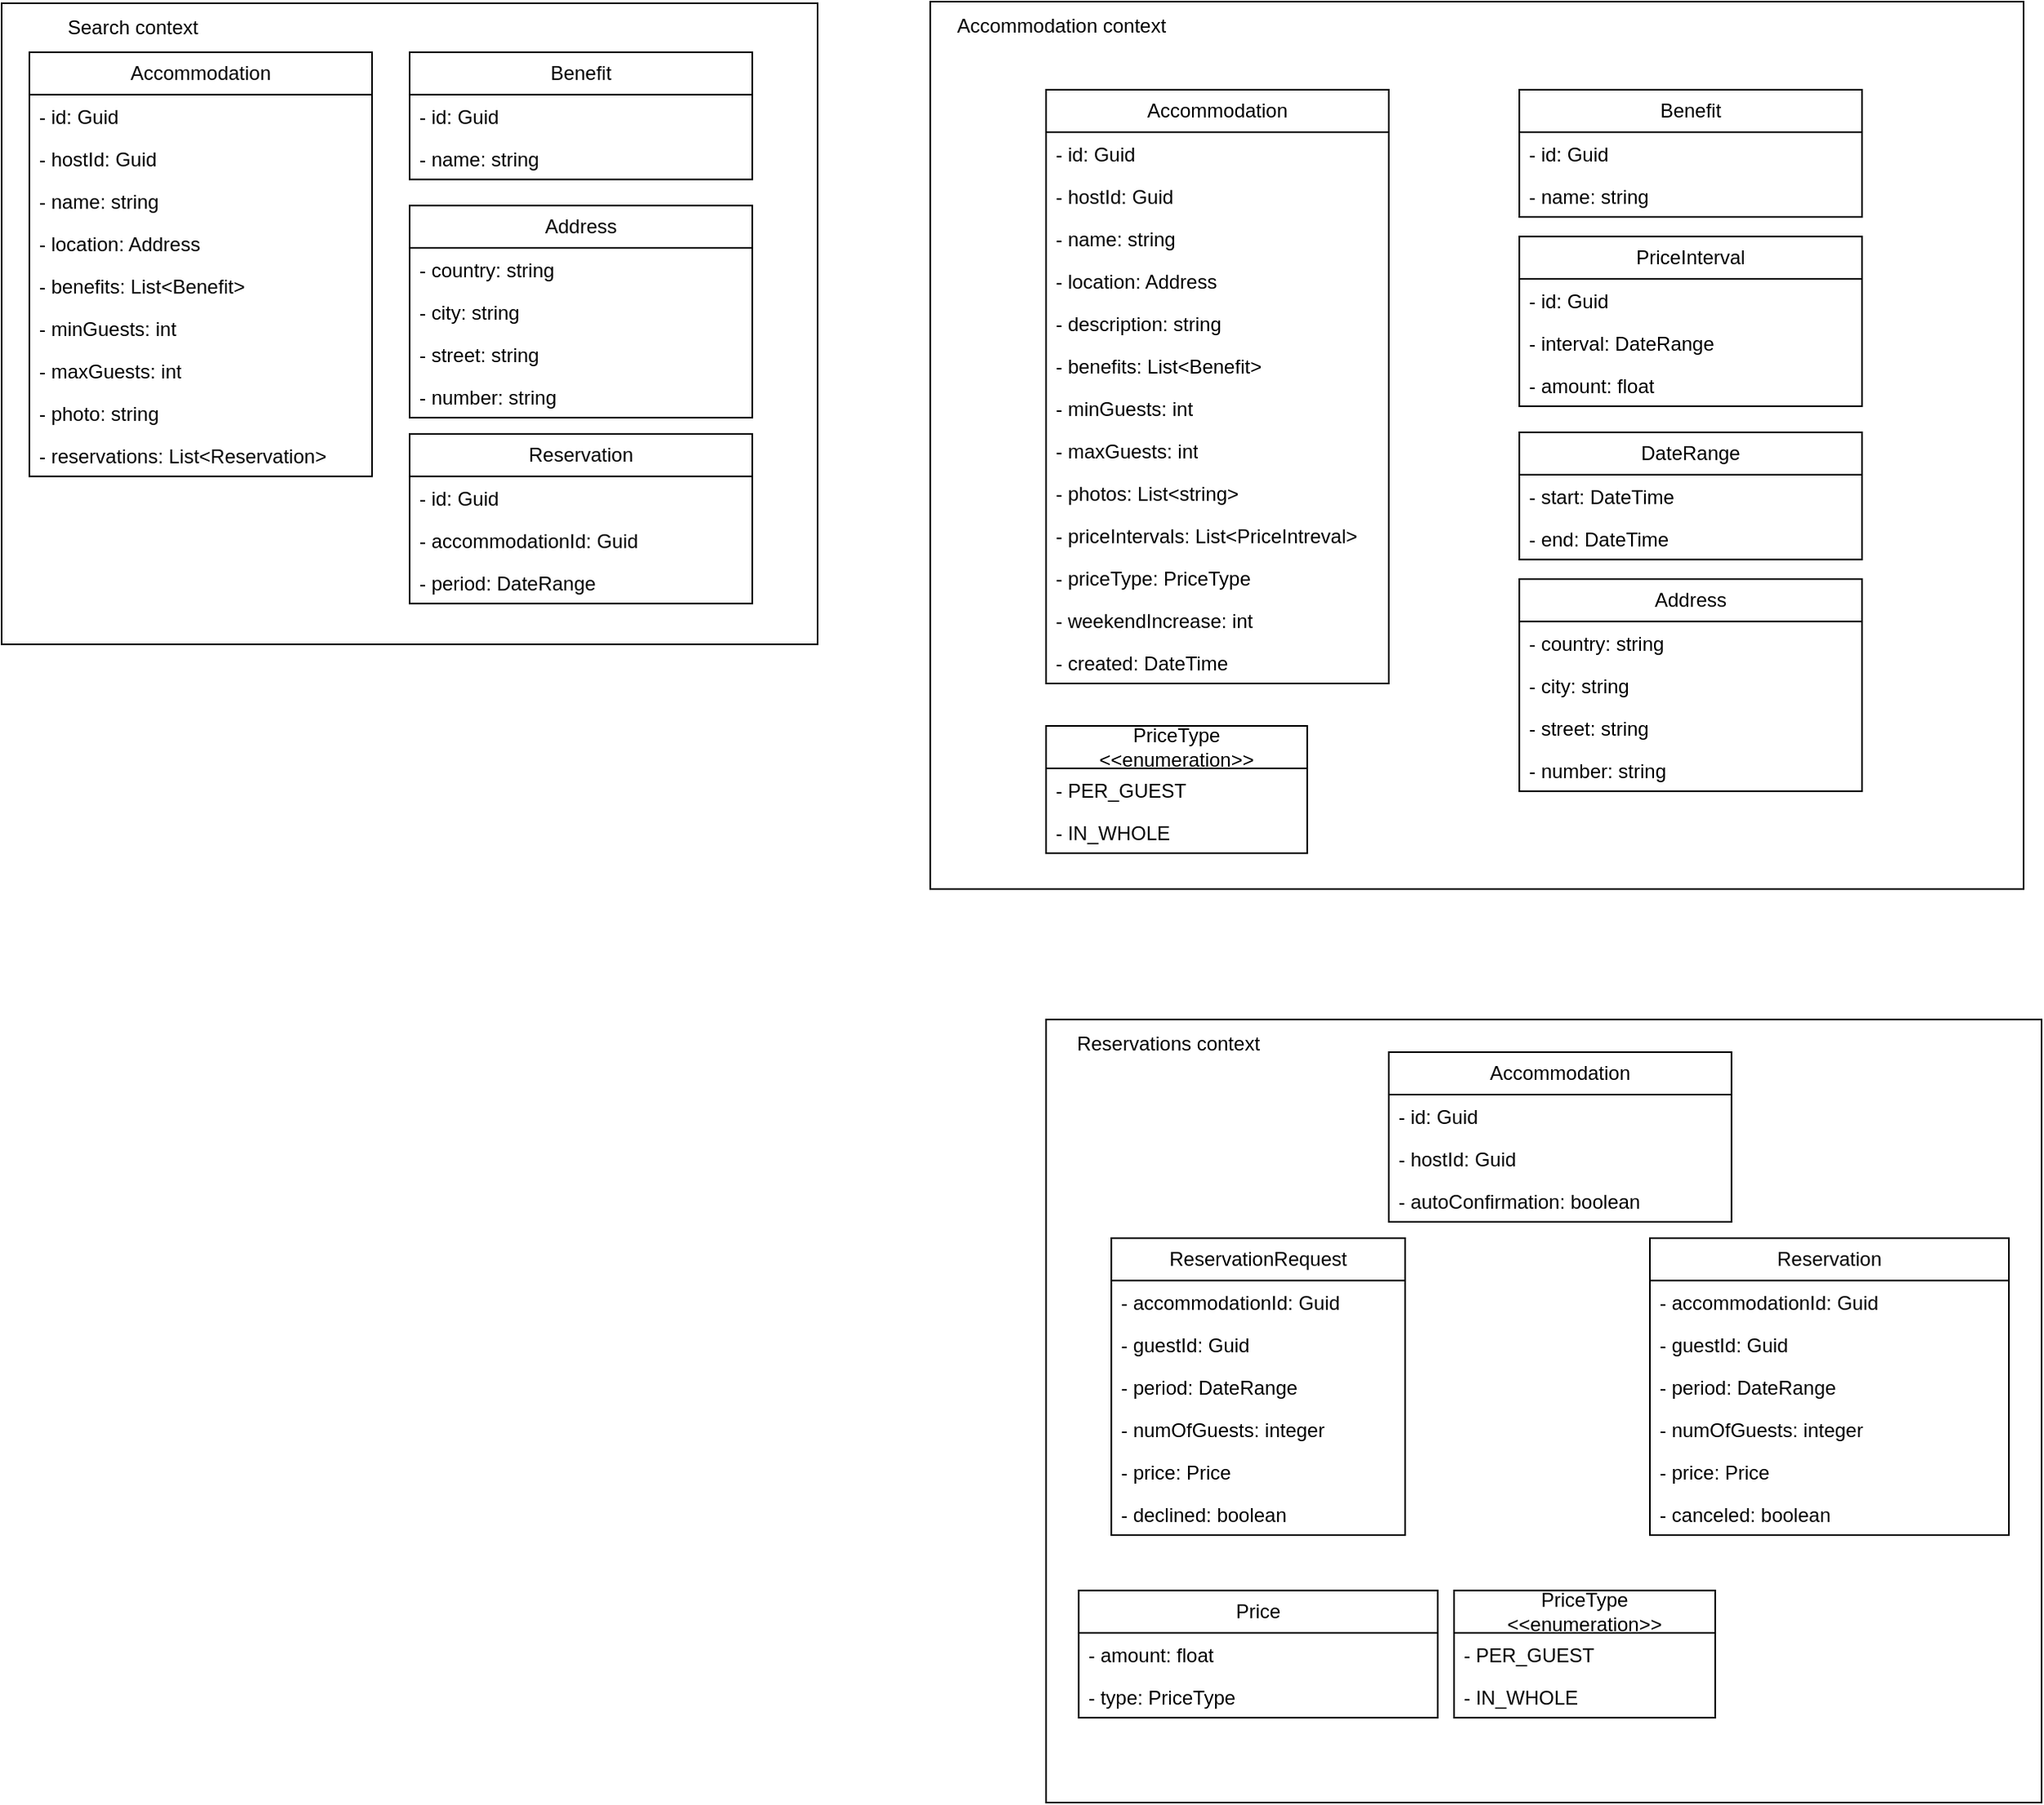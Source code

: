 <mxfile version="21.2.9" type="device">
  <diagram id="C5RBs43oDa-KdzZeNtuy" name="Page-1">
    <mxGraphModel dx="2261" dy="1965" grid="1" gridSize="10" guides="1" tooltips="1" connect="1" arrows="1" fold="1" page="1" pageScale="1" pageWidth="827" pageHeight="1169" math="0" shadow="0">
      <root>
        <mxCell id="WIyWlLk6GJQsqaUBKTNV-0" />
        <mxCell id="WIyWlLk6GJQsqaUBKTNV-1" parent="WIyWlLk6GJQsqaUBKTNV-0" />
        <mxCell id="LBU9sbjzrpB5xj3kdAKq-41" value="" style="rounded=0;whiteSpace=wrap;html=1;" vertex="1" parent="WIyWlLk6GJQsqaUBKTNV-1">
          <mxGeometry x="79" y="-584" width="670" height="544" as="geometry" />
        </mxCell>
        <mxCell id="CReKJw51q5Ft2qlF9bf0-25" value="" style="rounded=0;whiteSpace=wrap;html=1;" parent="WIyWlLk6GJQsqaUBKTNV-1" vertex="1">
          <mxGeometry x="150" y="40" width="610" height="480" as="geometry" />
        </mxCell>
        <mxCell id="CReKJw51q5Ft2qlF9bf0-0" value="ReservationRequest" style="swimlane;fontStyle=0;childLayout=stackLayout;horizontal=1;startSize=26;fillColor=none;horizontalStack=0;resizeParent=1;resizeParentMax=0;resizeLast=0;collapsible=1;marginBottom=0;whiteSpace=wrap;html=1;" parent="WIyWlLk6GJQsqaUBKTNV-1" vertex="1">
          <mxGeometry x="190" y="174" width="180" height="182" as="geometry" />
        </mxCell>
        <mxCell id="CReKJw51q5Ft2qlF9bf0-1" value="- accommodationId: Guid" style="text;strokeColor=none;fillColor=none;align=left;verticalAlign=top;spacingLeft=4;spacingRight=4;overflow=hidden;rotatable=0;points=[[0,0.5],[1,0.5]];portConstraint=eastwest;whiteSpace=wrap;html=1;" parent="CReKJw51q5Ft2qlF9bf0-0" vertex="1">
          <mxGeometry y="26" width="180" height="26" as="geometry" />
        </mxCell>
        <mxCell id="CReKJw51q5Ft2qlF9bf0-16" value="- guestId: Guid" style="text;strokeColor=none;fillColor=none;align=left;verticalAlign=top;spacingLeft=4;spacingRight=4;overflow=hidden;rotatable=0;points=[[0,0.5],[1,0.5]];portConstraint=eastwest;whiteSpace=wrap;html=1;" parent="CReKJw51q5Ft2qlF9bf0-0" vertex="1">
          <mxGeometry y="52" width="180" height="26" as="geometry" />
        </mxCell>
        <mxCell id="CReKJw51q5Ft2qlF9bf0-2" value="- period: DateRange" style="text;strokeColor=none;fillColor=none;align=left;verticalAlign=top;spacingLeft=4;spacingRight=4;overflow=hidden;rotatable=0;points=[[0,0.5],[1,0.5]];portConstraint=eastwest;whiteSpace=wrap;html=1;" parent="CReKJw51q5Ft2qlF9bf0-0" vertex="1">
          <mxGeometry y="78" width="180" height="26" as="geometry" />
        </mxCell>
        <mxCell id="CReKJw51q5Ft2qlF9bf0-3" value="- numOfGuests: integer" style="text;strokeColor=none;fillColor=none;align=left;verticalAlign=top;spacingLeft=4;spacingRight=4;overflow=hidden;rotatable=0;points=[[0,0.5],[1,0.5]];portConstraint=eastwest;whiteSpace=wrap;html=1;" parent="CReKJw51q5Ft2qlF9bf0-0" vertex="1">
          <mxGeometry y="104" width="180" height="26" as="geometry" />
        </mxCell>
        <mxCell id="CReKJw51q5Ft2qlF9bf0-12" value="- price: Price" style="text;strokeColor=none;fillColor=none;align=left;verticalAlign=top;spacingLeft=4;spacingRight=4;overflow=hidden;rotatable=0;points=[[0,0.5],[1,0.5]];portConstraint=eastwest;whiteSpace=wrap;html=1;" parent="CReKJw51q5Ft2qlF9bf0-0" vertex="1">
          <mxGeometry y="130" width="180" height="26" as="geometry" />
        </mxCell>
        <mxCell id="LBU9sbjzrpB5xj3kdAKq-0" value="- declined: boolean" style="text;strokeColor=none;fillColor=none;align=left;verticalAlign=top;spacingLeft=4;spacingRight=4;overflow=hidden;rotatable=0;points=[[0,0.5],[1,0.5]];portConstraint=eastwest;whiteSpace=wrap;html=1;" vertex="1" parent="CReKJw51q5Ft2qlF9bf0-0">
          <mxGeometry y="156" width="180" height="26" as="geometry" />
        </mxCell>
        <mxCell id="CReKJw51q5Ft2qlF9bf0-4" value="Accommodation" style="swimlane;fontStyle=0;childLayout=stackLayout;horizontal=1;startSize=26;fillColor=none;horizontalStack=0;resizeParent=1;resizeParentMax=0;resizeLast=0;collapsible=1;marginBottom=0;whiteSpace=wrap;html=1;" parent="WIyWlLk6GJQsqaUBKTNV-1" vertex="1">
          <mxGeometry x="360" y="60" width="210" height="104" as="geometry" />
        </mxCell>
        <mxCell id="CReKJw51q5Ft2qlF9bf0-5" value="- id: Guid" style="text;strokeColor=none;fillColor=none;align=left;verticalAlign=top;spacingLeft=4;spacingRight=4;overflow=hidden;rotatable=0;points=[[0,0.5],[1,0.5]];portConstraint=eastwest;whiteSpace=wrap;html=1;" parent="CReKJw51q5Ft2qlF9bf0-4" vertex="1">
          <mxGeometry y="26" width="210" height="26" as="geometry" />
        </mxCell>
        <mxCell id="CReKJw51q5Ft2qlF9bf0-6" value="- hostId: Guid" style="text;strokeColor=none;fillColor=none;align=left;verticalAlign=top;spacingLeft=4;spacingRight=4;overflow=hidden;rotatable=0;points=[[0,0.5],[1,0.5]];portConstraint=eastwest;whiteSpace=wrap;html=1;" parent="CReKJw51q5Ft2qlF9bf0-4" vertex="1">
          <mxGeometry y="52" width="210" height="26" as="geometry" />
        </mxCell>
        <mxCell id="CReKJw51q5Ft2qlF9bf0-7" value="- autoConfirmation: boolean" style="text;strokeColor=none;fillColor=none;align=left;verticalAlign=top;spacingLeft=4;spacingRight=4;overflow=hidden;rotatable=0;points=[[0,0.5],[1,0.5]];portConstraint=eastwest;whiteSpace=wrap;html=1;" parent="CReKJw51q5Ft2qlF9bf0-4" vertex="1">
          <mxGeometry y="78" width="210" height="26" as="geometry" />
        </mxCell>
        <mxCell id="CReKJw51q5Ft2qlF9bf0-8" value="Reservation" style="swimlane;fontStyle=0;childLayout=stackLayout;horizontal=1;startSize=26;fillColor=none;horizontalStack=0;resizeParent=1;resizeParentMax=0;resizeLast=0;collapsible=1;marginBottom=0;whiteSpace=wrap;html=1;" parent="WIyWlLk6GJQsqaUBKTNV-1" vertex="1">
          <mxGeometry x="520" y="174" width="220" height="182" as="geometry" />
        </mxCell>
        <mxCell id="CReKJw51q5Ft2qlF9bf0-9" value="- accommodationId: Guid" style="text;strokeColor=none;fillColor=none;align=left;verticalAlign=top;spacingLeft=4;spacingRight=4;overflow=hidden;rotatable=0;points=[[0,0.5],[1,0.5]];portConstraint=eastwest;whiteSpace=wrap;html=1;" parent="CReKJw51q5Ft2qlF9bf0-8" vertex="1">
          <mxGeometry y="26" width="220" height="26" as="geometry" />
        </mxCell>
        <mxCell id="CReKJw51q5Ft2qlF9bf0-15" value="- guestId: Guid" style="text;strokeColor=none;fillColor=none;align=left;verticalAlign=top;spacingLeft=4;spacingRight=4;overflow=hidden;rotatable=0;points=[[0,0.5],[1,0.5]];portConstraint=eastwest;whiteSpace=wrap;html=1;" parent="CReKJw51q5Ft2qlF9bf0-8" vertex="1">
          <mxGeometry y="52" width="220" height="26" as="geometry" />
        </mxCell>
        <mxCell id="CReKJw51q5Ft2qlF9bf0-10" value="- period: DateRange" style="text;strokeColor=none;fillColor=none;align=left;verticalAlign=top;spacingLeft=4;spacingRight=4;overflow=hidden;rotatable=0;points=[[0,0.5],[1,0.5]];portConstraint=eastwest;whiteSpace=wrap;html=1;" parent="CReKJw51q5Ft2qlF9bf0-8" vertex="1">
          <mxGeometry y="78" width="220" height="26" as="geometry" />
        </mxCell>
        <mxCell id="CReKJw51q5Ft2qlF9bf0-11" value="- numOfGuests: integer" style="text;strokeColor=none;fillColor=none;align=left;verticalAlign=top;spacingLeft=4;spacingRight=4;overflow=hidden;rotatable=0;points=[[0,0.5],[1,0.5]];portConstraint=eastwest;whiteSpace=wrap;html=1;" parent="CReKJw51q5Ft2qlF9bf0-8" vertex="1">
          <mxGeometry y="104" width="220" height="26" as="geometry" />
        </mxCell>
        <mxCell id="CReKJw51q5Ft2qlF9bf0-13" value="- price: Price" style="text;strokeColor=none;fillColor=none;align=left;verticalAlign=top;spacingLeft=4;spacingRight=4;overflow=hidden;rotatable=0;points=[[0,0.5],[1,0.5]];portConstraint=eastwest;whiteSpace=wrap;html=1;" parent="CReKJw51q5Ft2qlF9bf0-8" vertex="1">
          <mxGeometry y="130" width="220" height="26" as="geometry" />
        </mxCell>
        <mxCell id="CReKJw51q5Ft2qlF9bf0-14" value="- canceled: boolean" style="text;strokeColor=none;fillColor=none;align=left;verticalAlign=top;spacingLeft=4;spacingRight=4;overflow=hidden;rotatable=0;points=[[0,0.5],[1,0.5]];portConstraint=eastwest;whiteSpace=wrap;html=1;" parent="CReKJw51q5Ft2qlF9bf0-8" vertex="1">
          <mxGeometry y="156" width="220" height="26" as="geometry" />
        </mxCell>
        <mxCell id="CReKJw51q5Ft2qlF9bf0-17" value="Price" style="swimlane;fontStyle=0;childLayout=stackLayout;horizontal=1;startSize=26;fillColor=none;horizontalStack=0;resizeParent=1;resizeParentMax=0;resizeLast=0;collapsible=1;marginBottom=0;whiteSpace=wrap;html=1;" parent="WIyWlLk6GJQsqaUBKTNV-1" vertex="1">
          <mxGeometry x="170" y="390" width="220" height="78" as="geometry" />
        </mxCell>
        <mxCell id="CReKJw51q5Ft2qlF9bf0-18" value="- amount: float" style="text;strokeColor=none;fillColor=none;align=left;verticalAlign=top;spacingLeft=4;spacingRight=4;overflow=hidden;rotatable=0;points=[[0,0.5],[1,0.5]];portConstraint=eastwest;whiteSpace=wrap;html=1;" parent="CReKJw51q5Ft2qlF9bf0-17" vertex="1">
          <mxGeometry y="26" width="220" height="26" as="geometry" />
        </mxCell>
        <mxCell id="CReKJw51q5Ft2qlF9bf0-19" value="- type: PriceType" style="text;strokeColor=none;fillColor=none;align=left;verticalAlign=top;spacingLeft=4;spacingRight=4;overflow=hidden;rotatable=0;points=[[0,0.5],[1,0.5]];portConstraint=eastwest;whiteSpace=wrap;html=1;" parent="CReKJw51q5Ft2qlF9bf0-17" vertex="1">
          <mxGeometry y="52" width="220" height="26" as="geometry" />
        </mxCell>
        <mxCell id="CReKJw51q5Ft2qlF9bf0-21" value="PriceType&lt;br&gt;&amp;lt;&amp;lt;enumeration&amp;gt;&amp;gt;" style="swimlane;fontStyle=0;childLayout=stackLayout;horizontal=1;startSize=26;fillColor=none;horizontalStack=0;resizeParent=1;resizeParentMax=0;resizeLast=0;collapsible=1;marginBottom=0;whiteSpace=wrap;html=1;" parent="WIyWlLk6GJQsqaUBKTNV-1" vertex="1">
          <mxGeometry x="400" y="390" width="160" height="78" as="geometry" />
        </mxCell>
        <mxCell id="CReKJw51q5Ft2qlF9bf0-22" value="- PER_GUEST" style="text;strokeColor=none;fillColor=none;align=left;verticalAlign=top;spacingLeft=4;spacingRight=4;overflow=hidden;rotatable=0;points=[[0,0.5],[1,0.5]];portConstraint=eastwest;whiteSpace=wrap;html=1;" parent="CReKJw51q5Ft2qlF9bf0-21" vertex="1">
          <mxGeometry y="26" width="160" height="26" as="geometry" />
        </mxCell>
        <mxCell id="CReKJw51q5Ft2qlF9bf0-23" value="- IN_WHOLE" style="text;strokeColor=none;fillColor=none;align=left;verticalAlign=top;spacingLeft=4;spacingRight=4;overflow=hidden;rotatable=0;points=[[0,0.5],[1,0.5]];portConstraint=eastwest;whiteSpace=wrap;html=1;" parent="CReKJw51q5Ft2qlF9bf0-21" vertex="1">
          <mxGeometry y="52" width="160" height="26" as="geometry" />
        </mxCell>
        <mxCell id="CReKJw51q5Ft2qlF9bf0-26" value="Reservations context" style="text;html=1;strokeColor=none;fillColor=none;align=center;verticalAlign=middle;whiteSpace=wrap;rounded=0;" parent="WIyWlLk6GJQsqaUBKTNV-1" vertex="1">
          <mxGeometry x="150" y="40" width="150" height="30" as="geometry" />
        </mxCell>
        <mxCell id="LBU9sbjzrpB5xj3kdAKq-2" value="Accommodation" style="swimlane;fontStyle=0;childLayout=stackLayout;horizontal=1;startSize=26;fillColor=none;horizontalStack=0;resizeParent=1;resizeParentMax=0;resizeLast=0;collapsible=1;marginBottom=0;whiteSpace=wrap;html=1;" vertex="1" parent="WIyWlLk6GJQsqaUBKTNV-1">
          <mxGeometry x="150" y="-530" width="210" height="364" as="geometry" />
        </mxCell>
        <mxCell id="LBU9sbjzrpB5xj3kdAKq-3" value="- id: Guid" style="text;strokeColor=none;fillColor=none;align=left;verticalAlign=top;spacingLeft=4;spacingRight=4;overflow=hidden;rotatable=0;points=[[0,0.5],[1,0.5]];portConstraint=eastwest;whiteSpace=wrap;html=1;" vertex="1" parent="LBU9sbjzrpB5xj3kdAKq-2">
          <mxGeometry y="26" width="210" height="26" as="geometry" />
        </mxCell>
        <mxCell id="LBU9sbjzrpB5xj3kdAKq-4" value="- hostId: Guid" style="text;strokeColor=none;fillColor=none;align=left;verticalAlign=top;spacingLeft=4;spacingRight=4;overflow=hidden;rotatable=0;points=[[0,0.5],[1,0.5]];portConstraint=eastwest;whiteSpace=wrap;html=1;" vertex="1" parent="LBU9sbjzrpB5xj3kdAKq-2">
          <mxGeometry y="52" width="210" height="26" as="geometry" />
        </mxCell>
        <mxCell id="LBU9sbjzrpB5xj3kdAKq-6" value="- name: string" style="text;strokeColor=none;fillColor=none;align=left;verticalAlign=top;spacingLeft=4;spacingRight=4;overflow=hidden;rotatable=0;points=[[0,0.5],[1,0.5]];portConstraint=eastwest;whiteSpace=wrap;html=1;" vertex="1" parent="LBU9sbjzrpB5xj3kdAKq-2">
          <mxGeometry y="78" width="210" height="26" as="geometry" />
        </mxCell>
        <mxCell id="LBU9sbjzrpB5xj3kdAKq-7" value="- location: Address" style="text;strokeColor=none;fillColor=none;align=left;verticalAlign=top;spacingLeft=4;spacingRight=4;overflow=hidden;rotatable=0;points=[[0,0.5],[1,0.5]];portConstraint=eastwest;whiteSpace=wrap;html=1;" vertex="1" parent="LBU9sbjzrpB5xj3kdAKq-2">
          <mxGeometry y="104" width="210" height="26" as="geometry" />
        </mxCell>
        <mxCell id="LBU9sbjzrpB5xj3kdAKq-8" value="- description: string" style="text;strokeColor=none;fillColor=none;align=left;verticalAlign=top;spacingLeft=4;spacingRight=4;overflow=hidden;rotatable=0;points=[[0,0.5],[1,0.5]];portConstraint=eastwest;whiteSpace=wrap;html=1;" vertex="1" parent="LBU9sbjzrpB5xj3kdAKq-2">
          <mxGeometry y="130" width="210" height="26" as="geometry" />
        </mxCell>
        <mxCell id="LBU9sbjzrpB5xj3kdAKq-17" value="- benefits: List&amp;lt;Benefit&amp;gt;" style="text;strokeColor=none;fillColor=none;align=left;verticalAlign=top;spacingLeft=4;spacingRight=4;overflow=hidden;rotatable=0;points=[[0,0.5],[1,0.5]];portConstraint=eastwest;whiteSpace=wrap;html=1;" vertex="1" parent="LBU9sbjzrpB5xj3kdAKq-2">
          <mxGeometry y="156" width="210" height="26" as="geometry" />
        </mxCell>
        <mxCell id="LBU9sbjzrpB5xj3kdAKq-9" value="- minGuests: int" style="text;strokeColor=none;fillColor=none;align=left;verticalAlign=top;spacingLeft=4;spacingRight=4;overflow=hidden;rotatable=0;points=[[0,0.5],[1,0.5]];portConstraint=eastwest;whiteSpace=wrap;html=1;" vertex="1" parent="LBU9sbjzrpB5xj3kdAKq-2">
          <mxGeometry y="182" width="210" height="26" as="geometry" />
        </mxCell>
        <mxCell id="LBU9sbjzrpB5xj3kdAKq-18" value="- maxGuests: int" style="text;strokeColor=none;fillColor=none;align=left;verticalAlign=top;spacingLeft=4;spacingRight=4;overflow=hidden;rotatable=0;points=[[0,0.5],[1,0.5]];portConstraint=eastwest;whiteSpace=wrap;html=1;" vertex="1" parent="LBU9sbjzrpB5xj3kdAKq-2">
          <mxGeometry y="208" width="210" height="26" as="geometry" />
        </mxCell>
        <mxCell id="LBU9sbjzrpB5xj3kdAKq-19" value="- photos: List&amp;lt;string&amp;gt;" style="text;strokeColor=none;fillColor=none;align=left;verticalAlign=top;spacingLeft=4;spacingRight=4;overflow=hidden;rotatable=0;points=[[0,0.5],[1,0.5]];portConstraint=eastwest;whiteSpace=wrap;html=1;" vertex="1" parent="LBU9sbjzrpB5xj3kdAKq-2">
          <mxGeometry y="234" width="210" height="26" as="geometry" />
        </mxCell>
        <mxCell id="LBU9sbjzrpB5xj3kdAKq-30" value="- priceIntervals: List&amp;lt;PriceIntreval&amp;gt;" style="text;strokeColor=none;fillColor=none;align=left;verticalAlign=top;spacingLeft=4;spacingRight=4;overflow=hidden;rotatable=0;points=[[0,0.5],[1,0.5]];portConstraint=eastwest;whiteSpace=wrap;html=1;" vertex="1" parent="LBU9sbjzrpB5xj3kdAKq-2">
          <mxGeometry y="260" width="210" height="26" as="geometry" />
        </mxCell>
        <mxCell id="LBU9sbjzrpB5xj3kdAKq-31" value="- priceType: PriceType" style="text;strokeColor=none;fillColor=none;align=left;verticalAlign=top;spacingLeft=4;spacingRight=4;overflow=hidden;rotatable=0;points=[[0,0.5],[1,0.5]];portConstraint=eastwest;whiteSpace=wrap;html=1;" vertex="1" parent="LBU9sbjzrpB5xj3kdAKq-2">
          <mxGeometry y="286" width="210" height="26" as="geometry" />
        </mxCell>
        <mxCell id="LBU9sbjzrpB5xj3kdAKq-43" value="- weekendIncrease: int" style="text;strokeColor=none;fillColor=none;align=left;verticalAlign=top;spacingLeft=4;spacingRight=4;overflow=hidden;rotatable=0;points=[[0,0.5],[1,0.5]];portConstraint=eastwest;whiteSpace=wrap;html=1;" vertex="1" parent="LBU9sbjzrpB5xj3kdAKq-2">
          <mxGeometry y="312" width="210" height="26" as="geometry" />
        </mxCell>
        <mxCell id="LBU9sbjzrpB5xj3kdAKq-45" value="- created: DateTime" style="text;strokeColor=none;fillColor=none;align=left;verticalAlign=top;spacingLeft=4;spacingRight=4;overflow=hidden;rotatable=0;points=[[0,0.5],[1,0.5]];portConstraint=eastwest;whiteSpace=wrap;html=1;" vertex="1" parent="LBU9sbjzrpB5xj3kdAKq-2">
          <mxGeometry y="338" width="210" height="26" as="geometry" />
        </mxCell>
        <mxCell id="LBU9sbjzrpB5xj3kdAKq-10" value="Benefit" style="swimlane;fontStyle=0;childLayout=stackLayout;horizontal=1;startSize=26;fillColor=none;horizontalStack=0;resizeParent=1;resizeParentMax=0;resizeLast=0;collapsible=1;marginBottom=0;whiteSpace=wrap;html=1;" vertex="1" parent="WIyWlLk6GJQsqaUBKTNV-1">
          <mxGeometry x="440" y="-530" width="210" height="78" as="geometry" />
        </mxCell>
        <mxCell id="LBU9sbjzrpB5xj3kdAKq-11" value="- id: Guid" style="text;strokeColor=none;fillColor=none;align=left;verticalAlign=top;spacingLeft=4;spacingRight=4;overflow=hidden;rotatable=0;points=[[0,0.5],[1,0.5]];portConstraint=eastwest;whiteSpace=wrap;html=1;" vertex="1" parent="LBU9sbjzrpB5xj3kdAKq-10">
          <mxGeometry y="26" width="210" height="26" as="geometry" />
        </mxCell>
        <mxCell id="LBU9sbjzrpB5xj3kdAKq-12" value="- name: string" style="text;strokeColor=none;fillColor=none;align=left;verticalAlign=top;spacingLeft=4;spacingRight=4;overflow=hidden;rotatable=0;points=[[0,0.5],[1,0.5]];portConstraint=eastwest;whiteSpace=wrap;html=1;" vertex="1" parent="LBU9sbjzrpB5xj3kdAKq-10">
          <mxGeometry y="52" width="210" height="26" as="geometry" />
        </mxCell>
        <mxCell id="LBU9sbjzrpB5xj3kdAKq-20" value="PriceInterval" style="swimlane;fontStyle=0;childLayout=stackLayout;horizontal=1;startSize=26;fillColor=none;horizontalStack=0;resizeParent=1;resizeParentMax=0;resizeLast=0;collapsible=1;marginBottom=0;whiteSpace=wrap;html=1;" vertex="1" parent="WIyWlLk6GJQsqaUBKTNV-1">
          <mxGeometry x="440" y="-440" width="210" height="104" as="geometry" />
        </mxCell>
        <mxCell id="LBU9sbjzrpB5xj3kdAKq-21" value="- id: Guid" style="text;strokeColor=none;fillColor=none;align=left;verticalAlign=top;spacingLeft=4;spacingRight=4;overflow=hidden;rotatable=0;points=[[0,0.5],[1,0.5]];portConstraint=eastwest;whiteSpace=wrap;html=1;" vertex="1" parent="LBU9sbjzrpB5xj3kdAKq-20">
          <mxGeometry y="26" width="210" height="26" as="geometry" />
        </mxCell>
        <mxCell id="LBU9sbjzrpB5xj3kdAKq-22" value="- interval: DateRange" style="text;strokeColor=none;fillColor=none;align=left;verticalAlign=top;spacingLeft=4;spacingRight=4;overflow=hidden;rotatable=0;points=[[0,0.5],[1,0.5]];portConstraint=eastwest;whiteSpace=wrap;html=1;" vertex="1" parent="LBU9sbjzrpB5xj3kdAKq-20">
          <mxGeometry y="52" width="210" height="26" as="geometry" />
        </mxCell>
        <mxCell id="LBU9sbjzrpB5xj3kdAKq-29" value="- amount: float" style="text;strokeColor=none;fillColor=none;align=left;verticalAlign=top;spacingLeft=4;spacingRight=4;overflow=hidden;rotatable=0;points=[[0,0.5],[1,0.5]];portConstraint=eastwest;whiteSpace=wrap;html=1;" vertex="1" parent="LBU9sbjzrpB5xj3kdAKq-20">
          <mxGeometry y="78" width="210" height="26" as="geometry" />
        </mxCell>
        <mxCell id="LBU9sbjzrpB5xj3kdAKq-26" value="PriceType&lt;br&gt;&amp;lt;&amp;lt;enumeration&amp;gt;&amp;gt;" style="swimlane;fontStyle=0;childLayout=stackLayout;horizontal=1;startSize=26;fillColor=none;horizontalStack=0;resizeParent=1;resizeParentMax=0;resizeLast=0;collapsible=1;marginBottom=0;whiteSpace=wrap;html=1;" vertex="1" parent="WIyWlLk6GJQsqaUBKTNV-1">
          <mxGeometry x="150" y="-140" width="160" height="78" as="geometry" />
        </mxCell>
        <mxCell id="LBU9sbjzrpB5xj3kdAKq-27" value="- PER_GUEST" style="text;strokeColor=none;fillColor=none;align=left;verticalAlign=top;spacingLeft=4;spacingRight=4;overflow=hidden;rotatable=0;points=[[0,0.5],[1,0.5]];portConstraint=eastwest;whiteSpace=wrap;html=1;" vertex="1" parent="LBU9sbjzrpB5xj3kdAKq-26">
          <mxGeometry y="26" width="160" height="26" as="geometry" />
        </mxCell>
        <mxCell id="LBU9sbjzrpB5xj3kdAKq-28" value="- IN_WHOLE" style="text;strokeColor=none;fillColor=none;align=left;verticalAlign=top;spacingLeft=4;spacingRight=4;overflow=hidden;rotatable=0;points=[[0,0.5],[1,0.5]];portConstraint=eastwest;whiteSpace=wrap;html=1;" vertex="1" parent="LBU9sbjzrpB5xj3kdAKq-26">
          <mxGeometry y="52" width="160" height="26" as="geometry" />
        </mxCell>
        <mxCell id="LBU9sbjzrpB5xj3kdAKq-32" value="DateRange" style="swimlane;fontStyle=0;childLayout=stackLayout;horizontal=1;startSize=26;fillColor=none;horizontalStack=0;resizeParent=1;resizeParentMax=0;resizeLast=0;collapsible=1;marginBottom=0;whiteSpace=wrap;html=1;" vertex="1" parent="WIyWlLk6GJQsqaUBKTNV-1">
          <mxGeometry x="440" y="-320" width="210" height="78" as="geometry" />
        </mxCell>
        <mxCell id="LBU9sbjzrpB5xj3kdAKq-33" value="- start: DateTime" style="text;strokeColor=none;fillColor=none;align=left;verticalAlign=top;spacingLeft=4;spacingRight=4;overflow=hidden;rotatable=0;points=[[0,0.5],[1,0.5]];portConstraint=eastwest;whiteSpace=wrap;html=1;" vertex="1" parent="LBU9sbjzrpB5xj3kdAKq-32">
          <mxGeometry y="26" width="210" height="26" as="geometry" />
        </mxCell>
        <mxCell id="LBU9sbjzrpB5xj3kdAKq-34" value="- end: DateTime" style="text;strokeColor=none;fillColor=none;align=left;verticalAlign=top;spacingLeft=4;spacingRight=4;overflow=hidden;rotatable=0;points=[[0,0.5],[1,0.5]];portConstraint=eastwest;whiteSpace=wrap;html=1;" vertex="1" parent="LBU9sbjzrpB5xj3kdAKq-32">
          <mxGeometry y="52" width="210" height="26" as="geometry" />
        </mxCell>
        <mxCell id="LBU9sbjzrpB5xj3kdAKq-36" value="Address" style="swimlane;fontStyle=0;childLayout=stackLayout;horizontal=1;startSize=26;fillColor=none;horizontalStack=0;resizeParent=1;resizeParentMax=0;resizeLast=0;collapsible=1;marginBottom=0;whiteSpace=wrap;html=1;" vertex="1" parent="WIyWlLk6GJQsqaUBKTNV-1">
          <mxGeometry x="440" y="-230" width="210" height="130" as="geometry" />
        </mxCell>
        <mxCell id="LBU9sbjzrpB5xj3kdAKq-37" value="- country: string" style="text;strokeColor=none;fillColor=none;align=left;verticalAlign=top;spacingLeft=4;spacingRight=4;overflow=hidden;rotatable=0;points=[[0,0.5],[1,0.5]];portConstraint=eastwest;whiteSpace=wrap;html=1;" vertex="1" parent="LBU9sbjzrpB5xj3kdAKq-36">
          <mxGeometry y="26" width="210" height="26" as="geometry" />
        </mxCell>
        <mxCell id="LBU9sbjzrpB5xj3kdAKq-38" value="- city: string" style="text;strokeColor=none;fillColor=none;align=left;verticalAlign=top;spacingLeft=4;spacingRight=4;overflow=hidden;rotatable=0;points=[[0,0.5],[1,0.5]];portConstraint=eastwest;whiteSpace=wrap;html=1;" vertex="1" parent="LBU9sbjzrpB5xj3kdAKq-36">
          <mxGeometry y="52" width="210" height="26" as="geometry" />
        </mxCell>
        <mxCell id="LBU9sbjzrpB5xj3kdAKq-39" value="- street: string" style="text;strokeColor=none;fillColor=none;align=left;verticalAlign=top;spacingLeft=4;spacingRight=4;overflow=hidden;rotatable=0;points=[[0,0.5],[1,0.5]];portConstraint=eastwest;whiteSpace=wrap;html=1;" vertex="1" parent="LBU9sbjzrpB5xj3kdAKq-36">
          <mxGeometry y="78" width="210" height="26" as="geometry" />
        </mxCell>
        <mxCell id="LBU9sbjzrpB5xj3kdAKq-40" value="- number: string" style="text;strokeColor=none;fillColor=none;align=left;verticalAlign=top;spacingLeft=4;spacingRight=4;overflow=hidden;rotatable=0;points=[[0,0.5],[1,0.5]];portConstraint=eastwest;whiteSpace=wrap;html=1;" vertex="1" parent="LBU9sbjzrpB5xj3kdAKq-36">
          <mxGeometry y="104" width="210" height="26" as="geometry" />
        </mxCell>
        <mxCell id="LBU9sbjzrpB5xj3kdAKq-42" value="Accommodation context" style="text;html=1;strokeColor=none;fillColor=none;align=center;verticalAlign=middle;whiteSpace=wrap;rounded=0;" vertex="1" parent="WIyWlLk6GJQsqaUBKTNV-1">
          <mxGeometry x="79" y="-584" width="161" height="30" as="geometry" />
        </mxCell>
        <mxCell id="LBU9sbjzrpB5xj3kdAKq-48" value="" style="rounded=0;whiteSpace=wrap;html=1;" vertex="1" parent="WIyWlLk6GJQsqaUBKTNV-1">
          <mxGeometry x="-490" y="-583" width="500" height="393" as="geometry" />
        </mxCell>
        <mxCell id="LBU9sbjzrpB5xj3kdAKq-49" value="Search context" style="text;html=1;strokeColor=none;fillColor=none;align=center;verticalAlign=middle;whiteSpace=wrap;rounded=0;" vertex="1" parent="WIyWlLk6GJQsqaUBKTNV-1">
          <mxGeometry x="-490" y="-583" width="161" height="30" as="geometry" />
        </mxCell>
        <mxCell id="LBU9sbjzrpB5xj3kdAKq-50" value="Accommodation" style="swimlane;fontStyle=0;childLayout=stackLayout;horizontal=1;startSize=26;fillColor=none;horizontalStack=0;resizeParent=1;resizeParentMax=0;resizeLast=0;collapsible=1;marginBottom=0;whiteSpace=wrap;html=1;" vertex="1" parent="WIyWlLk6GJQsqaUBKTNV-1">
          <mxGeometry x="-473" y="-553" width="210" height="260" as="geometry" />
        </mxCell>
        <mxCell id="LBU9sbjzrpB5xj3kdAKq-51" value="- id: Guid" style="text;strokeColor=none;fillColor=none;align=left;verticalAlign=top;spacingLeft=4;spacingRight=4;overflow=hidden;rotatable=0;points=[[0,0.5],[1,0.5]];portConstraint=eastwest;whiteSpace=wrap;html=1;" vertex="1" parent="LBU9sbjzrpB5xj3kdAKq-50">
          <mxGeometry y="26" width="210" height="26" as="geometry" />
        </mxCell>
        <mxCell id="LBU9sbjzrpB5xj3kdAKq-52" value="- hostId: Guid" style="text;strokeColor=none;fillColor=none;align=left;verticalAlign=top;spacingLeft=4;spacingRight=4;overflow=hidden;rotatable=0;points=[[0,0.5],[1,0.5]];portConstraint=eastwest;whiteSpace=wrap;html=1;" vertex="1" parent="LBU9sbjzrpB5xj3kdAKq-50">
          <mxGeometry y="52" width="210" height="26" as="geometry" />
        </mxCell>
        <mxCell id="LBU9sbjzrpB5xj3kdAKq-53" value="- name: string" style="text;strokeColor=none;fillColor=none;align=left;verticalAlign=top;spacingLeft=4;spacingRight=4;overflow=hidden;rotatable=0;points=[[0,0.5],[1,0.5]];portConstraint=eastwest;whiteSpace=wrap;html=1;" vertex="1" parent="LBU9sbjzrpB5xj3kdAKq-50">
          <mxGeometry y="78" width="210" height="26" as="geometry" />
        </mxCell>
        <mxCell id="LBU9sbjzrpB5xj3kdAKq-54" value="- location: Address" style="text;strokeColor=none;fillColor=none;align=left;verticalAlign=top;spacingLeft=4;spacingRight=4;overflow=hidden;rotatable=0;points=[[0,0.5],[1,0.5]];portConstraint=eastwest;whiteSpace=wrap;html=1;" vertex="1" parent="LBU9sbjzrpB5xj3kdAKq-50">
          <mxGeometry y="104" width="210" height="26" as="geometry" />
        </mxCell>
        <mxCell id="LBU9sbjzrpB5xj3kdAKq-56" value="- benefits: List&amp;lt;Benefit&amp;gt;" style="text;strokeColor=none;fillColor=none;align=left;verticalAlign=top;spacingLeft=4;spacingRight=4;overflow=hidden;rotatable=0;points=[[0,0.5],[1,0.5]];portConstraint=eastwest;whiteSpace=wrap;html=1;" vertex="1" parent="LBU9sbjzrpB5xj3kdAKq-50">
          <mxGeometry y="130" width="210" height="26" as="geometry" />
        </mxCell>
        <mxCell id="LBU9sbjzrpB5xj3kdAKq-57" value="- minGuests: int" style="text;strokeColor=none;fillColor=none;align=left;verticalAlign=top;spacingLeft=4;spacingRight=4;overflow=hidden;rotatable=0;points=[[0,0.5],[1,0.5]];portConstraint=eastwest;whiteSpace=wrap;html=1;" vertex="1" parent="LBU9sbjzrpB5xj3kdAKq-50">
          <mxGeometry y="156" width="210" height="26" as="geometry" />
        </mxCell>
        <mxCell id="LBU9sbjzrpB5xj3kdAKq-58" value="- maxGuests: int" style="text;strokeColor=none;fillColor=none;align=left;verticalAlign=top;spacingLeft=4;spacingRight=4;overflow=hidden;rotatable=0;points=[[0,0.5],[1,0.5]];portConstraint=eastwest;whiteSpace=wrap;html=1;" vertex="1" parent="LBU9sbjzrpB5xj3kdAKq-50">
          <mxGeometry y="182" width="210" height="26" as="geometry" />
        </mxCell>
        <mxCell id="LBU9sbjzrpB5xj3kdAKq-59" value="- photo: string" style="text;strokeColor=none;fillColor=none;align=left;verticalAlign=top;spacingLeft=4;spacingRight=4;overflow=hidden;rotatable=0;points=[[0,0.5],[1,0.5]];portConstraint=eastwest;whiteSpace=wrap;html=1;" vertex="1" parent="LBU9sbjzrpB5xj3kdAKq-50">
          <mxGeometry y="208" width="210" height="26" as="geometry" />
        </mxCell>
        <mxCell id="LBU9sbjzrpB5xj3kdAKq-82" value="- reservations: List&amp;lt;Reservation&amp;gt;" style="text;strokeColor=none;fillColor=none;align=left;verticalAlign=top;spacingLeft=4;spacingRight=4;overflow=hidden;rotatable=0;points=[[0,0.5],[1,0.5]];portConstraint=eastwest;whiteSpace=wrap;html=1;" vertex="1" parent="LBU9sbjzrpB5xj3kdAKq-50">
          <mxGeometry y="234" width="210" height="26" as="geometry" />
        </mxCell>
        <mxCell id="LBU9sbjzrpB5xj3kdAKq-64" value="Benefit" style="swimlane;fontStyle=0;childLayout=stackLayout;horizontal=1;startSize=26;fillColor=none;horizontalStack=0;resizeParent=1;resizeParentMax=0;resizeLast=0;collapsible=1;marginBottom=0;whiteSpace=wrap;html=1;" vertex="1" parent="WIyWlLk6GJQsqaUBKTNV-1">
          <mxGeometry x="-240" y="-553" width="210" height="78" as="geometry" />
        </mxCell>
        <mxCell id="LBU9sbjzrpB5xj3kdAKq-65" value="- id: Guid" style="text;strokeColor=none;fillColor=none;align=left;verticalAlign=top;spacingLeft=4;spacingRight=4;overflow=hidden;rotatable=0;points=[[0,0.5],[1,0.5]];portConstraint=eastwest;whiteSpace=wrap;html=1;" vertex="1" parent="LBU9sbjzrpB5xj3kdAKq-64">
          <mxGeometry y="26" width="210" height="26" as="geometry" />
        </mxCell>
        <mxCell id="LBU9sbjzrpB5xj3kdAKq-66" value="- name: string" style="text;strokeColor=none;fillColor=none;align=left;verticalAlign=top;spacingLeft=4;spacingRight=4;overflow=hidden;rotatable=0;points=[[0,0.5],[1,0.5]];portConstraint=eastwest;whiteSpace=wrap;html=1;" vertex="1" parent="LBU9sbjzrpB5xj3kdAKq-64">
          <mxGeometry y="52" width="210" height="26" as="geometry" />
        </mxCell>
        <mxCell id="LBU9sbjzrpB5xj3kdAKq-77" value="Address" style="swimlane;fontStyle=0;childLayout=stackLayout;horizontal=1;startSize=26;fillColor=none;horizontalStack=0;resizeParent=1;resizeParentMax=0;resizeLast=0;collapsible=1;marginBottom=0;whiteSpace=wrap;html=1;" vertex="1" parent="WIyWlLk6GJQsqaUBKTNV-1">
          <mxGeometry x="-240" y="-459" width="210" height="130" as="geometry" />
        </mxCell>
        <mxCell id="LBU9sbjzrpB5xj3kdAKq-78" value="- country: string" style="text;strokeColor=none;fillColor=none;align=left;verticalAlign=top;spacingLeft=4;spacingRight=4;overflow=hidden;rotatable=0;points=[[0,0.5],[1,0.5]];portConstraint=eastwest;whiteSpace=wrap;html=1;" vertex="1" parent="LBU9sbjzrpB5xj3kdAKq-77">
          <mxGeometry y="26" width="210" height="26" as="geometry" />
        </mxCell>
        <mxCell id="LBU9sbjzrpB5xj3kdAKq-79" value="- city: string" style="text;strokeColor=none;fillColor=none;align=left;verticalAlign=top;spacingLeft=4;spacingRight=4;overflow=hidden;rotatable=0;points=[[0,0.5],[1,0.5]];portConstraint=eastwest;whiteSpace=wrap;html=1;" vertex="1" parent="LBU9sbjzrpB5xj3kdAKq-77">
          <mxGeometry y="52" width="210" height="26" as="geometry" />
        </mxCell>
        <mxCell id="LBU9sbjzrpB5xj3kdAKq-80" value="- street: string" style="text;strokeColor=none;fillColor=none;align=left;verticalAlign=top;spacingLeft=4;spacingRight=4;overflow=hidden;rotatable=0;points=[[0,0.5],[1,0.5]];portConstraint=eastwest;whiteSpace=wrap;html=1;" vertex="1" parent="LBU9sbjzrpB5xj3kdAKq-77">
          <mxGeometry y="78" width="210" height="26" as="geometry" />
        </mxCell>
        <mxCell id="LBU9sbjzrpB5xj3kdAKq-81" value="- number: string" style="text;strokeColor=none;fillColor=none;align=left;verticalAlign=top;spacingLeft=4;spacingRight=4;overflow=hidden;rotatable=0;points=[[0,0.5],[1,0.5]];portConstraint=eastwest;whiteSpace=wrap;html=1;" vertex="1" parent="LBU9sbjzrpB5xj3kdAKq-77">
          <mxGeometry y="104" width="210" height="26" as="geometry" />
        </mxCell>
        <mxCell id="LBU9sbjzrpB5xj3kdAKq-83" value="Reservation" style="swimlane;fontStyle=0;childLayout=stackLayout;horizontal=1;startSize=26;fillColor=none;horizontalStack=0;resizeParent=1;resizeParentMax=0;resizeLast=0;collapsible=1;marginBottom=0;whiteSpace=wrap;html=1;" vertex="1" parent="WIyWlLk6GJQsqaUBKTNV-1">
          <mxGeometry x="-240" y="-319" width="210" height="104" as="geometry" />
        </mxCell>
        <mxCell id="LBU9sbjzrpB5xj3kdAKq-84" value="- id: Guid" style="text;strokeColor=none;fillColor=none;align=left;verticalAlign=top;spacingLeft=4;spacingRight=4;overflow=hidden;rotatable=0;points=[[0,0.5],[1,0.5]];portConstraint=eastwest;whiteSpace=wrap;html=1;" vertex="1" parent="LBU9sbjzrpB5xj3kdAKq-83">
          <mxGeometry y="26" width="210" height="26" as="geometry" />
        </mxCell>
        <mxCell id="LBU9sbjzrpB5xj3kdAKq-86" value="- accommodationId: Guid" style="text;strokeColor=none;fillColor=none;align=left;verticalAlign=top;spacingLeft=4;spacingRight=4;overflow=hidden;rotatable=0;points=[[0,0.5],[1,0.5]];portConstraint=eastwest;whiteSpace=wrap;html=1;" vertex="1" parent="LBU9sbjzrpB5xj3kdAKq-83">
          <mxGeometry y="52" width="210" height="26" as="geometry" />
        </mxCell>
        <mxCell id="LBU9sbjzrpB5xj3kdAKq-90" value="- period: DateRange" style="text;strokeColor=none;fillColor=none;align=left;verticalAlign=top;spacingLeft=4;spacingRight=4;overflow=hidden;rotatable=0;points=[[0,0.5],[1,0.5]];portConstraint=eastwest;whiteSpace=wrap;html=1;" vertex="1" parent="LBU9sbjzrpB5xj3kdAKq-83">
          <mxGeometry y="78" width="210" height="26" as="geometry" />
        </mxCell>
      </root>
    </mxGraphModel>
  </diagram>
</mxfile>
